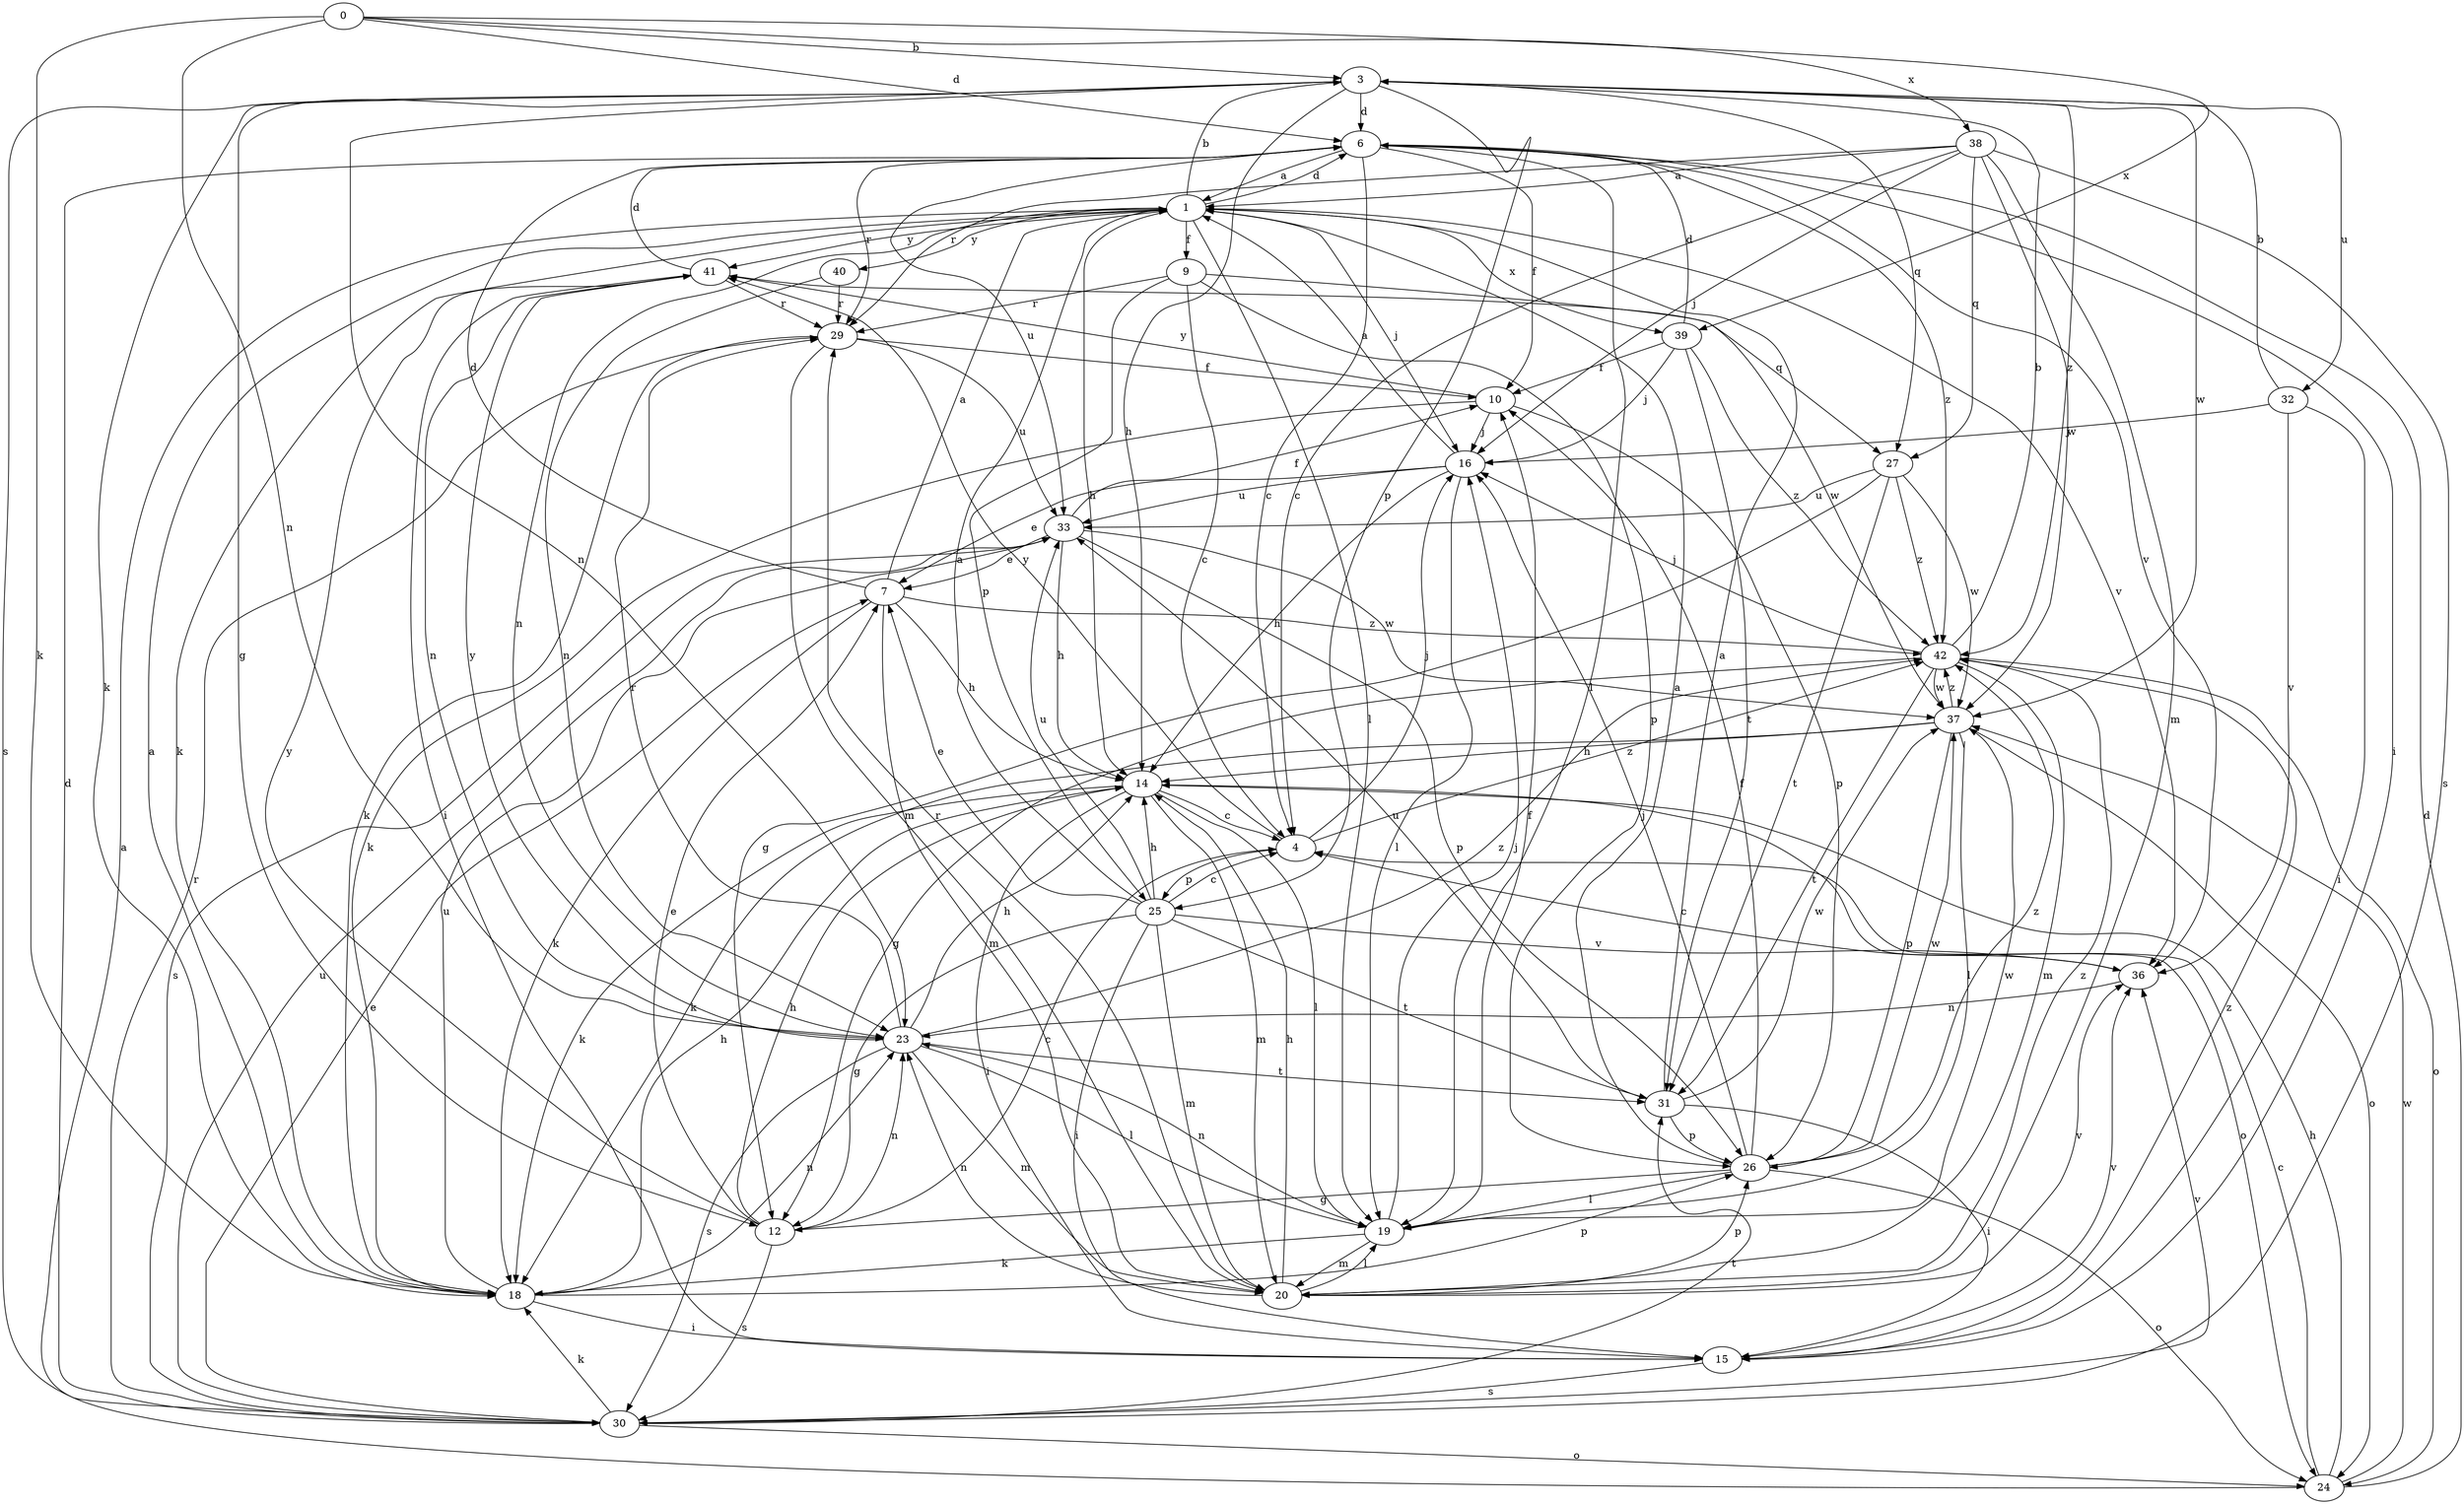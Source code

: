 strict digraph  {
0;
1;
3;
4;
6;
7;
9;
10;
12;
14;
15;
16;
18;
19;
20;
23;
24;
25;
26;
27;
29;
30;
31;
32;
33;
36;
37;
38;
39;
40;
41;
42;
0 -> 3  [label=b];
0 -> 6  [label=d];
0 -> 18  [label=k];
0 -> 23  [label=n];
0 -> 38  [label=x];
0 -> 39  [label=x];
1 -> 3  [label=b];
1 -> 6  [label=d];
1 -> 9  [label=f];
1 -> 14  [label=h];
1 -> 16  [label=j];
1 -> 18  [label=k];
1 -> 19  [label=l];
1 -> 23  [label=n];
1 -> 36  [label=v];
1 -> 39  [label=x];
1 -> 40  [label=y];
1 -> 41  [label=y];
3 -> 6  [label=d];
3 -> 12  [label=g];
3 -> 14  [label=h];
3 -> 18  [label=k];
3 -> 23  [label=n];
3 -> 25  [label=p];
3 -> 27  [label=q];
3 -> 30  [label=s];
3 -> 32  [label=u];
3 -> 37  [label=w];
3 -> 42  [label=z];
4 -> 16  [label=j];
4 -> 25  [label=p];
4 -> 41  [label=y];
4 -> 42  [label=z];
6 -> 1  [label=a];
6 -> 4  [label=c];
6 -> 10  [label=f];
6 -> 15  [label=i];
6 -> 19  [label=l];
6 -> 29  [label=r];
6 -> 33  [label=u];
6 -> 36  [label=v];
6 -> 42  [label=z];
7 -> 1  [label=a];
7 -> 6  [label=d];
7 -> 14  [label=h];
7 -> 18  [label=k];
7 -> 20  [label=m];
7 -> 42  [label=z];
9 -> 4  [label=c];
9 -> 25  [label=p];
9 -> 26  [label=p];
9 -> 29  [label=r];
9 -> 37  [label=w];
10 -> 16  [label=j];
10 -> 18  [label=k];
10 -> 26  [label=p];
10 -> 41  [label=y];
12 -> 4  [label=c];
12 -> 7  [label=e];
12 -> 14  [label=h];
12 -> 23  [label=n];
12 -> 30  [label=s];
12 -> 41  [label=y];
14 -> 4  [label=c];
14 -> 15  [label=i];
14 -> 18  [label=k];
14 -> 19  [label=l];
14 -> 20  [label=m];
14 -> 24  [label=o];
15 -> 30  [label=s];
15 -> 36  [label=v];
15 -> 42  [label=z];
16 -> 1  [label=a];
16 -> 7  [label=e];
16 -> 14  [label=h];
16 -> 19  [label=l];
16 -> 33  [label=u];
18 -> 1  [label=a];
18 -> 14  [label=h];
18 -> 15  [label=i];
18 -> 23  [label=n];
18 -> 26  [label=p];
18 -> 33  [label=u];
19 -> 10  [label=f];
19 -> 16  [label=j];
19 -> 18  [label=k];
19 -> 20  [label=m];
19 -> 23  [label=n];
19 -> 37  [label=w];
20 -> 14  [label=h];
20 -> 19  [label=l];
20 -> 23  [label=n];
20 -> 26  [label=p];
20 -> 29  [label=r];
20 -> 36  [label=v];
20 -> 42  [label=z];
23 -> 14  [label=h];
23 -> 19  [label=l];
23 -> 20  [label=m];
23 -> 29  [label=r];
23 -> 30  [label=s];
23 -> 31  [label=t];
23 -> 41  [label=y];
23 -> 42  [label=z];
24 -> 1  [label=a];
24 -> 4  [label=c];
24 -> 6  [label=d];
24 -> 14  [label=h];
24 -> 37  [label=w];
25 -> 1  [label=a];
25 -> 4  [label=c];
25 -> 7  [label=e];
25 -> 12  [label=g];
25 -> 14  [label=h];
25 -> 15  [label=i];
25 -> 20  [label=m];
25 -> 31  [label=t];
25 -> 33  [label=u];
25 -> 36  [label=v];
26 -> 1  [label=a];
26 -> 10  [label=f];
26 -> 12  [label=g];
26 -> 16  [label=j];
26 -> 19  [label=l];
26 -> 24  [label=o];
26 -> 37  [label=w];
26 -> 42  [label=z];
27 -> 12  [label=g];
27 -> 31  [label=t];
27 -> 33  [label=u];
27 -> 37  [label=w];
27 -> 42  [label=z];
29 -> 10  [label=f];
29 -> 18  [label=k];
29 -> 20  [label=m];
29 -> 33  [label=u];
30 -> 6  [label=d];
30 -> 7  [label=e];
30 -> 18  [label=k];
30 -> 24  [label=o];
30 -> 29  [label=r];
30 -> 31  [label=t];
30 -> 33  [label=u];
30 -> 36  [label=v];
31 -> 1  [label=a];
31 -> 15  [label=i];
31 -> 26  [label=p];
31 -> 33  [label=u];
31 -> 37  [label=w];
32 -> 3  [label=b];
32 -> 15  [label=i];
32 -> 16  [label=j];
32 -> 36  [label=v];
33 -> 7  [label=e];
33 -> 10  [label=f];
33 -> 14  [label=h];
33 -> 26  [label=p];
33 -> 30  [label=s];
33 -> 37  [label=w];
36 -> 4  [label=c];
36 -> 23  [label=n];
37 -> 14  [label=h];
37 -> 18  [label=k];
37 -> 19  [label=l];
37 -> 24  [label=o];
37 -> 26  [label=p];
37 -> 42  [label=z];
38 -> 1  [label=a];
38 -> 4  [label=c];
38 -> 16  [label=j];
38 -> 20  [label=m];
38 -> 27  [label=q];
38 -> 29  [label=r];
38 -> 30  [label=s];
38 -> 37  [label=w];
39 -> 6  [label=d];
39 -> 10  [label=f];
39 -> 16  [label=j];
39 -> 31  [label=t];
39 -> 42  [label=z];
40 -> 23  [label=n];
40 -> 29  [label=r];
41 -> 6  [label=d];
41 -> 15  [label=i];
41 -> 23  [label=n];
41 -> 27  [label=q];
41 -> 29  [label=r];
42 -> 3  [label=b];
42 -> 12  [label=g];
42 -> 16  [label=j];
42 -> 20  [label=m];
42 -> 24  [label=o];
42 -> 31  [label=t];
42 -> 37  [label=w];
}
